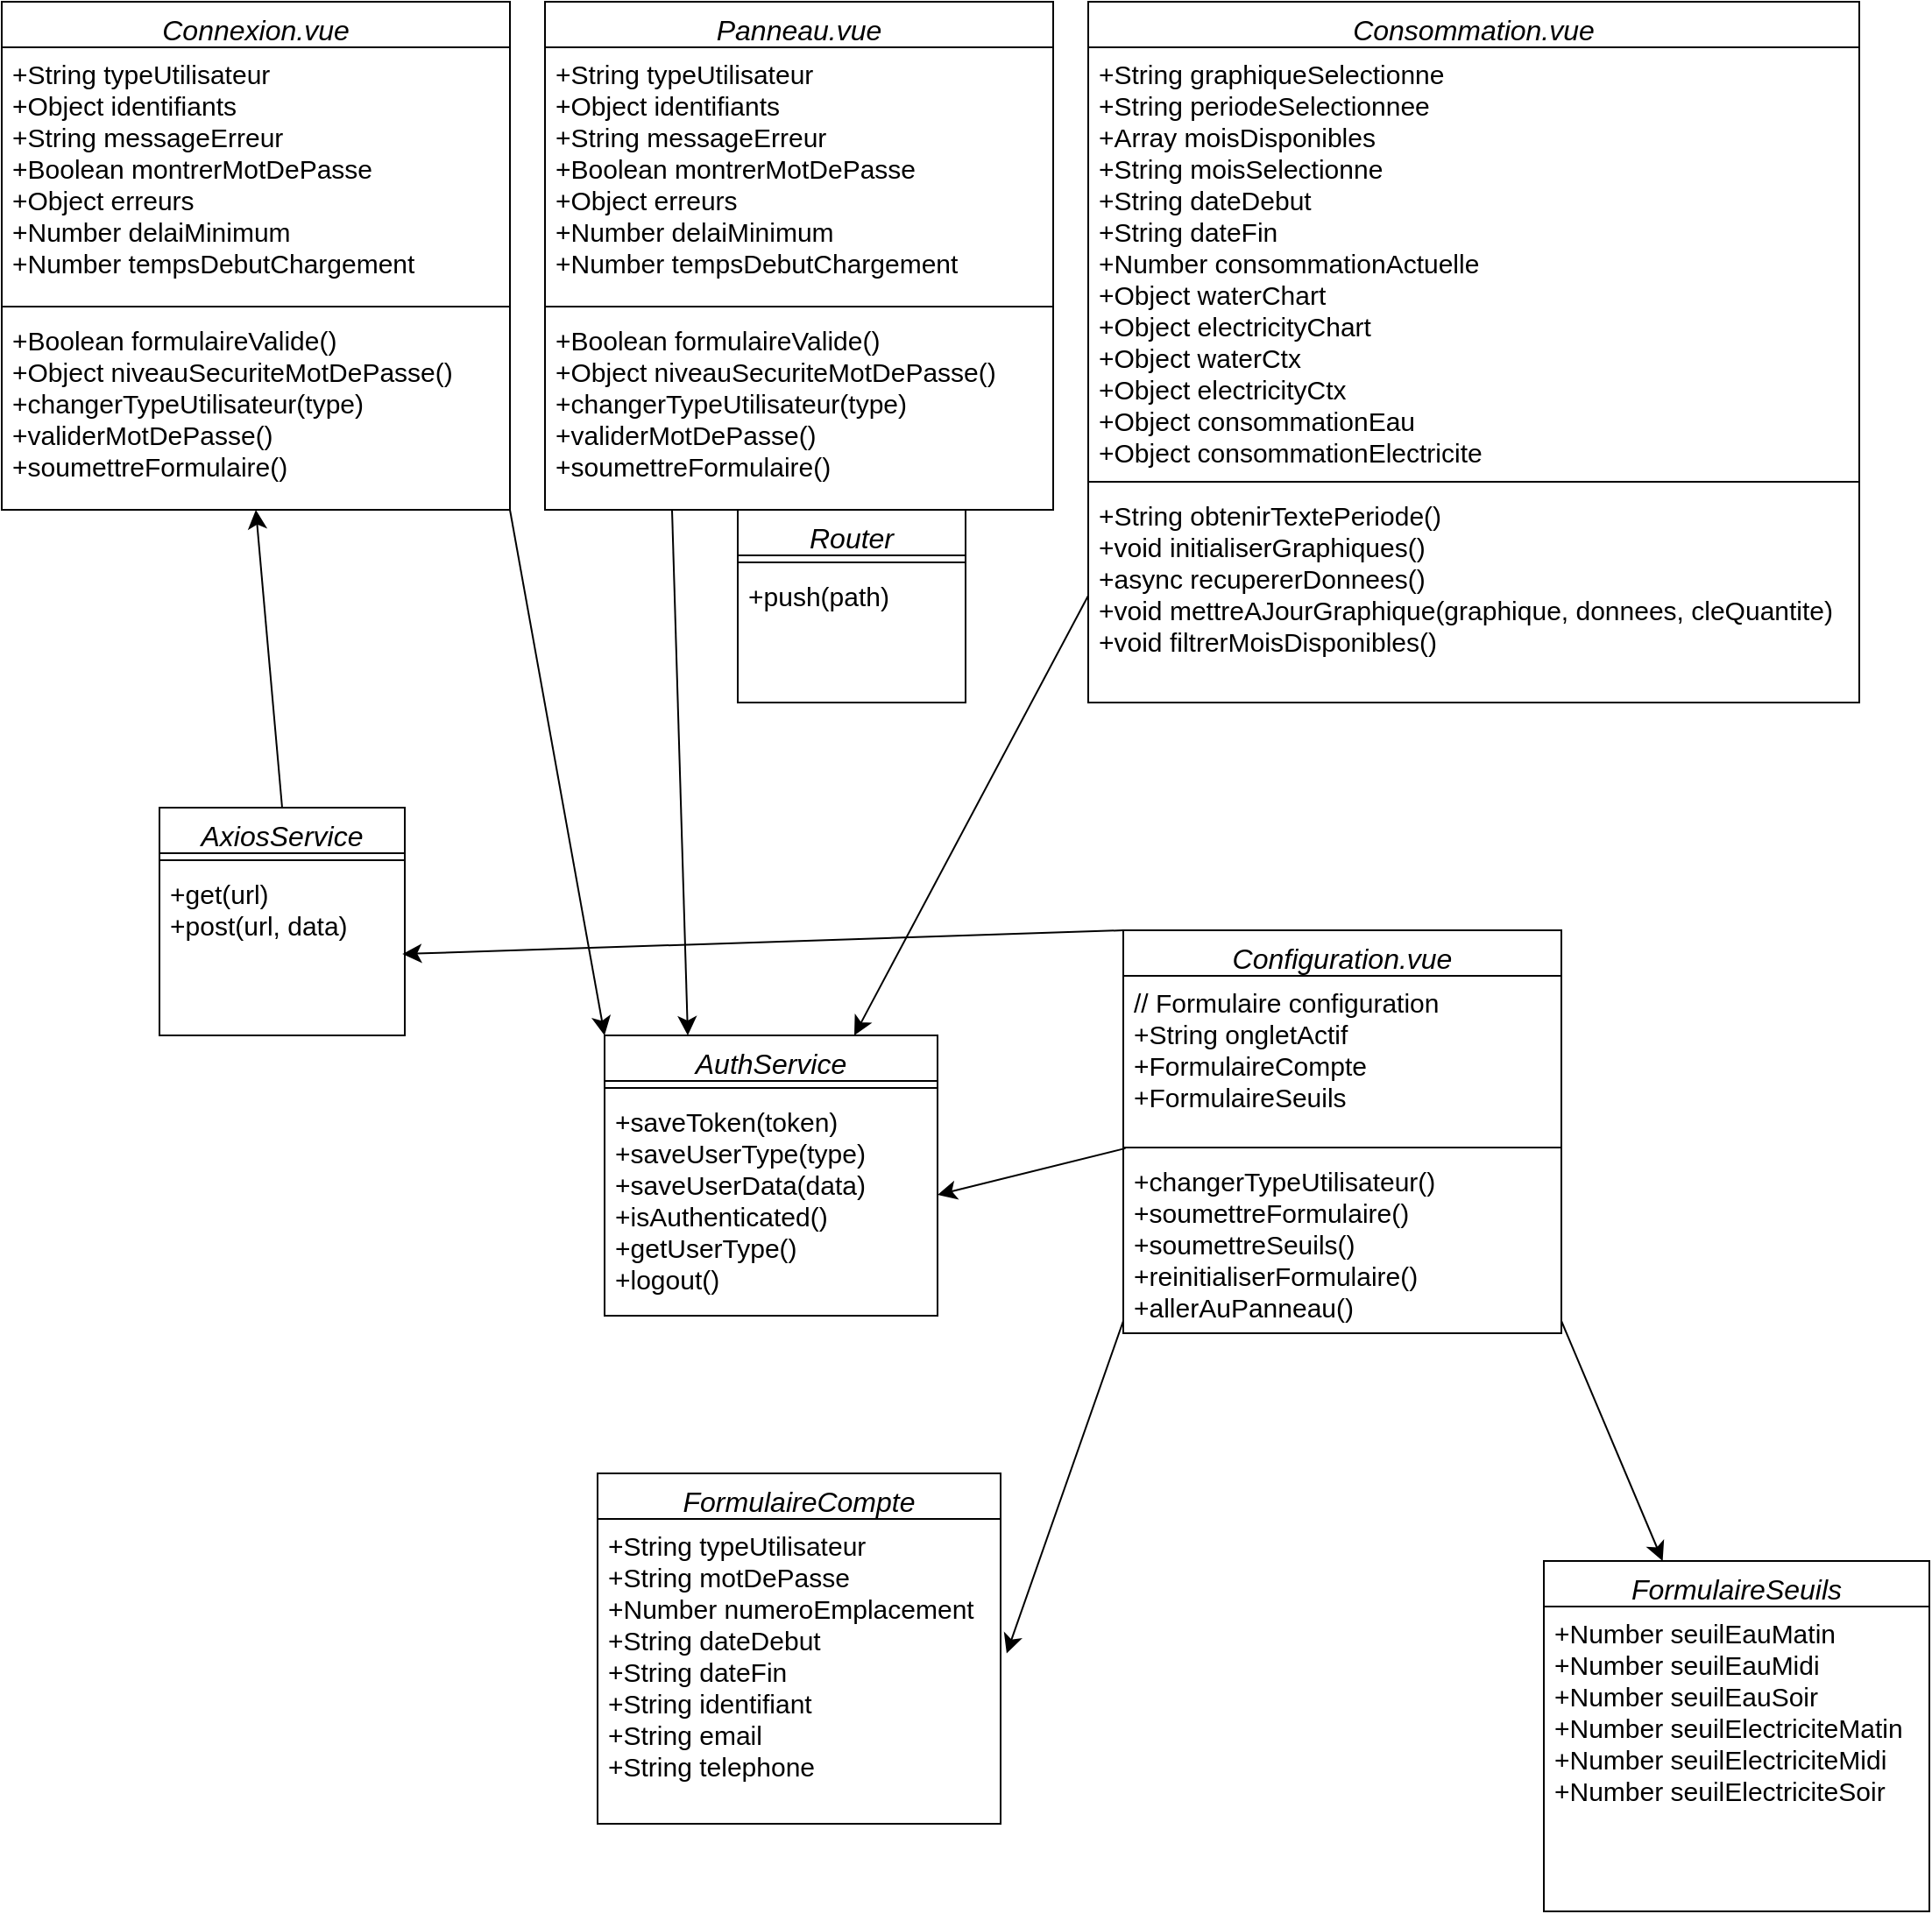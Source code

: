 <mxfile version="26.2.14">
  <diagram id="C5RBs43oDa-KdzZeNtuy" name="Page-1">
    <mxGraphModel dx="1637" dy="1603" grid="1" gridSize="10" guides="1" tooltips="1" connect="1" arrows="1" fold="1" page="1" pageScale="1" pageWidth="827" pageHeight="1169" math="0" shadow="0">
      <root>
        <mxCell id="WIyWlLk6GJQsqaUBKTNV-0" />
        <mxCell id="WIyWlLk6GJQsqaUBKTNV-1" parent="WIyWlLk6GJQsqaUBKTNV-0" />
        <mxCell id="jEvJ2ewWGz1gbq8sbJe9-20" style="edgeStyle=none;curved=1;rounded=0;orthogonalLoop=1;jettySize=auto;html=1;exitX=1;exitY=1;exitDx=0;exitDy=0;fontSize=12;startSize=8;endSize=8;entryX=0;entryY=0;entryDx=0;entryDy=0;" edge="1" parent="WIyWlLk6GJQsqaUBKTNV-1" source="zkfFHV4jXpPFQw0GAbJ--0" target="jEvJ2ewWGz1gbq8sbJe9-3">
          <mxGeometry relative="1" as="geometry">
            <mxPoint x="480" y="520" as="targetPoint" />
          </mxGeometry>
        </mxCell>
        <mxCell id="zkfFHV4jXpPFQw0GAbJ--0" value="Connexion.vue" style="swimlane;fontStyle=2;align=center;verticalAlign=top;childLayout=stackLayout;horizontal=1;startSize=26;horizontalStack=0;resizeParent=1;resizeLast=0;collapsible=1;marginBottom=0;rounded=0;shadow=0;strokeWidth=1;fontSize=16;" parent="WIyWlLk6GJQsqaUBKTNV-1" vertex="1">
          <mxGeometry x="70" y="50" width="290" height="290" as="geometry">
            <mxRectangle x="220" y="120" width="160" height="26" as="alternateBounds" />
          </mxGeometry>
        </mxCell>
        <mxCell id="zkfFHV4jXpPFQw0GAbJ--3" value="+String typeUtilisateur&#xa;+Object identifiants&#xa;+String messageErreur&#xa;+Boolean montrerMotDePasse&#xa;+Object erreurs&#xa;+Number delaiMinimum&#xa;+Number tempsDebutChargement" style="text;align=left;verticalAlign=top;spacingLeft=4;spacingRight=4;overflow=hidden;rotatable=0;points=[[0,0.5],[1,0.5]];portConstraint=eastwest;rounded=0;shadow=0;html=0;fontSize=15;" parent="zkfFHV4jXpPFQw0GAbJ--0" vertex="1">
          <mxGeometry y="26" width="290" height="144" as="geometry" />
        </mxCell>
        <mxCell id="zkfFHV4jXpPFQw0GAbJ--4" value="" style="line;html=1;strokeWidth=1;align=left;verticalAlign=middle;spacingTop=-1;spacingLeft=3;spacingRight=3;rotatable=0;labelPosition=right;points=[];portConstraint=eastwest;" parent="zkfFHV4jXpPFQw0GAbJ--0" vertex="1">
          <mxGeometry y="170" width="290" height="8" as="geometry" />
        </mxCell>
        <mxCell id="jEvJ2ewWGz1gbq8sbJe9-2" value="+Boolean formulaireValide()&#xa;+Object niveauSecuriteMotDePasse()&#xa;+changerTypeUtilisateur(type)&#xa;+validerMotDePasse()&#xa;+soumettreFormulaire()&#xa;&#xa;" style="text;align=left;verticalAlign=top;spacingLeft=4;spacingRight=4;overflow=hidden;rotatable=0;points=[[0,0.5],[1,0.5]];portConstraint=eastwest;rounded=0;shadow=0;html=0;fontSize=15;" vertex="1" parent="zkfFHV4jXpPFQw0GAbJ--0">
          <mxGeometry y="178" width="290" height="102" as="geometry" />
        </mxCell>
        <mxCell id="jEvJ2ewWGz1gbq8sbJe9-27" style="edgeStyle=none;curved=1;rounded=0;orthogonalLoop=1;jettySize=auto;html=1;exitX=0;exitY=0.5;exitDx=0;exitDy=0;fontSize=12;startSize=8;endSize=8;entryX=0.75;entryY=0;entryDx=0;entryDy=0;" edge="1" parent="WIyWlLk6GJQsqaUBKTNV-1" source="jEvJ2ewWGz1gbq8sbJe9-19" target="jEvJ2ewWGz1gbq8sbJe9-3">
          <mxGeometry relative="1" as="geometry">
            <mxPoint x="560" y="420" as="targetPoint" />
          </mxGeometry>
        </mxCell>
        <mxCell id="jEvJ2ewWGz1gbq8sbJe9-3" value="AuthService" style="swimlane;fontStyle=2;align=center;verticalAlign=top;childLayout=stackLayout;horizontal=1;startSize=26;horizontalStack=0;resizeParent=1;resizeLast=0;collapsible=1;marginBottom=0;rounded=0;shadow=0;strokeWidth=1;fontSize=16;" vertex="1" parent="WIyWlLk6GJQsqaUBKTNV-1">
          <mxGeometry x="414" y="640" width="190" height="160" as="geometry">
            <mxRectangle x="220" y="120" width="160" height="26" as="alternateBounds" />
          </mxGeometry>
        </mxCell>
        <mxCell id="jEvJ2ewWGz1gbq8sbJe9-5" value="" style="line;html=1;strokeWidth=1;align=left;verticalAlign=middle;spacingTop=-1;spacingLeft=3;spacingRight=3;rotatable=0;labelPosition=right;points=[];portConstraint=eastwest;" vertex="1" parent="jEvJ2ewWGz1gbq8sbJe9-3">
          <mxGeometry y="26" width="190" height="8" as="geometry" />
        </mxCell>
        <mxCell id="jEvJ2ewWGz1gbq8sbJe9-4" value="+saveToken(token)&#xa;+saveUserType(type)&#xa;+saveUserData(data)&#xa;+isAuthenticated()&#xa;+getUserType()&#xa;+logout()" style="text;align=left;verticalAlign=top;spacingLeft=4;spacingRight=4;overflow=hidden;rotatable=0;points=[[0,0.5],[1,0.5]];portConstraint=eastwest;rounded=0;shadow=0;html=0;fontSize=15;" vertex="1" parent="jEvJ2ewWGz1gbq8sbJe9-3">
          <mxGeometry y="34" width="190" height="114" as="geometry" />
        </mxCell>
        <mxCell id="jEvJ2ewWGz1gbq8sbJe9-26" style="edgeStyle=none;curved=1;rounded=0;orthogonalLoop=1;jettySize=auto;html=1;exitX=0.5;exitY=0;exitDx=0;exitDy=0;entryX=0.5;entryY=1;entryDx=0;entryDy=0;fontSize=12;startSize=8;endSize=8;" edge="1" parent="WIyWlLk6GJQsqaUBKTNV-1" source="jEvJ2ewWGz1gbq8sbJe9-7" target="zkfFHV4jXpPFQw0GAbJ--0">
          <mxGeometry relative="1" as="geometry" />
        </mxCell>
        <mxCell id="jEvJ2ewWGz1gbq8sbJe9-7" value="AxiosService" style="swimlane;fontStyle=2;align=center;verticalAlign=top;childLayout=stackLayout;horizontal=1;startSize=26;horizontalStack=0;resizeParent=1;resizeLast=0;collapsible=1;marginBottom=0;rounded=0;shadow=0;strokeWidth=1;fontSize=16;" vertex="1" parent="WIyWlLk6GJQsqaUBKTNV-1">
          <mxGeometry x="160" y="510" width="140" height="130" as="geometry">
            <mxRectangle x="220" y="120" width="160" height="26" as="alternateBounds" />
          </mxGeometry>
        </mxCell>
        <mxCell id="jEvJ2ewWGz1gbq8sbJe9-8" value="" style="line;html=1;strokeWidth=1;align=left;verticalAlign=middle;spacingTop=-1;spacingLeft=3;spacingRight=3;rotatable=0;labelPosition=right;points=[];portConstraint=eastwest;" vertex="1" parent="jEvJ2ewWGz1gbq8sbJe9-7">
          <mxGeometry y="26" width="140" height="8" as="geometry" />
        </mxCell>
        <mxCell id="jEvJ2ewWGz1gbq8sbJe9-9" value="+get(url)&#xa;+post(url, data)" style="text;align=left;verticalAlign=top;spacingLeft=4;spacingRight=4;overflow=hidden;rotatable=0;points=[[0,0.5],[1,0.5]];portConstraint=eastwest;rounded=0;shadow=0;html=0;fontSize=15;" vertex="1" parent="jEvJ2ewWGz1gbq8sbJe9-7">
          <mxGeometry y="34" width="140" height="76" as="geometry" />
        </mxCell>
        <mxCell id="jEvJ2ewWGz1gbq8sbJe9-10" value="Router" style="swimlane;fontStyle=2;align=center;verticalAlign=top;childLayout=stackLayout;horizontal=1;startSize=26;horizontalStack=0;resizeParent=1;resizeLast=0;collapsible=1;marginBottom=0;rounded=0;shadow=0;strokeWidth=1;fontSize=16;" vertex="1" parent="WIyWlLk6GJQsqaUBKTNV-1">
          <mxGeometry x="490" y="340" width="130" height="110" as="geometry">
            <mxRectangle x="220" y="120" width="160" height="26" as="alternateBounds" />
          </mxGeometry>
        </mxCell>
        <mxCell id="jEvJ2ewWGz1gbq8sbJe9-11" value="" style="line;html=1;strokeWidth=1;align=left;verticalAlign=middle;spacingTop=-1;spacingLeft=3;spacingRight=3;rotatable=0;labelPosition=right;points=[];portConstraint=eastwest;" vertex="1" parent="jEvJ2ewWGz1gbq8sbJe9-10">
          <mxGeometry y="26" width="130" height="8" as="geometry" />
        </mxCell>
        <mxCell id="jEvJ2ewWGz1gbq8sbJe9-12" value="+push(path)" style="text;align=left;verticalAlign=top;spacingLeft=4;spacingRight=4;overflow=hidden;rotatable=0;points=[[0,0.5],[1,0.5]];portConstraint=eastwest;rounded=0;shadow=0;html=0;fontSize=15;" vertex="1" parent="jEvJ2ewWGz1gbq8sbJe9-10">
          <mxGeometry y="34" width="130" height="76" as="geometry" />
        </mxCell>
        <mxCell id="jEvJ2ewWGz1gbq8sbJe9-16" value="Consommation.vue" style="swimlane;fontStyle=2;align=center;verticalAlign=top;childLayout=stackLayout;horizontal=1;startSize=26;horizontalStack=0;resizeParent=1;resizeLast=0;collapsible=1;marginBottom=0;rounded=0;shadow=0;strokeWidth=1;fontSize=16;" vertex="1" parent="WIyWlLk6GJQsqaUBKTNV-1">
          <mxGeometry x="690" y="50" width="440" height="400" as="geometry">
            <mxRectangle x="220" y="120" width="160" height="26" as="alternateBounds" />
          </mxGeometry>
        </mxCell>
        <mxCell id="jEvJ2ewWGz1gbq8sbJe9-17" value="+String graphiqueSelectionne&#xa;+String periodeSelectionnee&#xa;+Array moisDisponibles&#xa;+String moisSelectionne&#xa;+String dateDebut&#xa;+String dateFin&#xa;+Number consommationActuelle&#xa;+Object waterChart&#xa;+Object electricityChart&#xa;+Object waterCtx&#xa;+Object electricityCtx&#xa;+Object consommationEau&#xa;+Object consommationElectricite" style="text;align=left;verticalAlign=top;spacingLeft=4;spacingRight=4;overflow=hidden;rotatable=0;points=[[0,0.5],[1,0.5]];portConstraint=eastwest;rounded=0;shadow=0;html=0;fontSize=15;" vertex="1" parent="jEvJ2ewWGz1gbq8sbJe9-16">
          <mxGeometry y="26" width="440" height="244" as="geometry" />
        </mxCell>
        <mxCell id="jEvJ2ewWGz1gbq8sbJe9-18" value="" style="line;html=1;strokeWidth=1;align=left;verticalAlign=middle;spacingTop=-1;spacingLeft=3;spacingRight=3;rotatable=0;labelPosition=right;points=[];portConstraint=eastwest;" vertex="1" parent="jEvJ2ewWGz1gbq8sbJe9-16">
          <mxGeometry y="270" width="440" height="8" as="geometry" />
        </mxCell>
        <mxCell id="jEvJ2ewWGz1gbq8sbJe9-19" value="+String obtenirTextePeriode()&#xa;+void initialiserGraphiques()&#xa;+async recupererDonnees()&#xa;+void mettreAJourGraphique(graphique, donnees, cleQuantite)&#xa;+void filtrerMoisDisponibles()" style="text;align=left;verticalAlign=top;spacingLeft=4;spacingRight=4;overflow=hidden;rotatable=0;points=[[0,0.5],[1,0.5]];portConstraint=eastwest;rounded=0;shadow=0;html=0;fontSize=15;" vertex="1" parent="jEvJ2ewWGz1gbq8sbJe9-16">
          <mxGeometry y="278" width="440" height="122" as="geometry" />
        </mxCell>
        <mxCell id="jEvJ2ewWGz1gbq8sbJe9-21" value="Panneau.vue" style="swimlane;fontStyle=2;align=center;verticalAlign=top;childLayout=stackLayout;horizontal=1;startSize=26;horizontalStack=0;resizeParent=1;resizeLast=0;collapsible=1;marginBottom=0;rounded=0;shadow=0;strokeWidth=1;fontSize=16;" vertex="1" parent="WIyWlLk6GJQsqaUBKTNV-1">
          <mxGeometry x="380" y="50" width="290" height="290" as="geometry">
            <mxRectangle x="220" y="120" width="160" height="26" as="alternateBounds" />
          </mxGeometry>
        </mxCell>
        <mxCell id="jEvJ2ewWGz1gbq8sbJe9-22" value="+String typeUtilisateur&#xa;+Object identifiants&#xa;+String messageErreur&#xa;+Boolean montrerMotDePasse&#xa;+Object erreurs&#xa;+Number delaiMinimum&#xa;+Number tempsDebutChargement" style="text;align=left;verticalAlign=top;spacingLeft=4;spacingRight=4;overflow=hidden;rotatable=0;points=[[0,0.5],[1,0.5]];portConstraint=eastwest;rounded=0;shadow=0;html=0;fontSize=15;" vertex="1" parent="jEvJ2ewWGz1gbq8sbJe9-21">
          <mxGeometry y="26" width="290" height="144" as="geometry" />
        </mxCell>
        <mxCell id="jEvJ2ewWGz1gbq8sbJe9-23" value="" style="line;html=1;strokeWidth=1;align=left;verticalAlign=middle;spacingTop=-1;spacingLeft=3;spacingRight=3;rotatable=0;labelPosition=right;points=[];portConstraint=eastwest;" vertex="1" parent="jEvJ2ewWGz1gbq8sbJe9-21">
          <mxGeometry y="170" width="290" height="8" as="geometry" />
        </mxCell>
        <mxCell id="jEvJ2ewWGz1gbq8sbJe9-24" value="+Boolean formulaireValide()&#xa;+Object niveauSecuriteMotDePasse()&#xa;+changerTypeUtilisateur(type)&#xa;+validerMotDePasse()&#xa;+soumettreFormulaire()&#xa;&#xa;" style="text;align=left;verticalAlign=top;spacingLeft=4;spacingRight=4;overflow=hidden;rotatable=0;points=[[0,0.5],[1,0.5]];portConstraint=eastwest;rounded=0;shadow=0;html=0;fontSize=15;" vertex="1" parent="jEvJ2ewWGz1gbq8sbJe9-21">
          <mxGeometry y="178" width="290" height="102" as="geometry" />
        </mxCell>
        <mxCell id="jEvJ2ewWGz1gbq8sbJe9-25" style="edgeStyle=none;curved=1;rounded=0;orthogonalLoop=1;jettySize=auto;html=1;exitX=0.25;exitY=1;exitDx=0;exitDy=0;entryX=0.25;entryY=0;entryDx=0;entryDy=0;fontSize=12;startSize=8;endSize=8;" edge="1" parent="WIyWlLk6GJQsqaUBKTNV-1" source="jEvJ2ewWGz1gbq8sbJe9-21" target="jEvJ2ewWGz1gbq8sbJe9-3">
          <mxGeometry relative="1" as="geometry" />
        </mxCell>
        <mxCell id="jEvJ2ewWGz1gbq8sbJe9-51" style="edgeStyle=none;curved=1;rounded=0;orthogonalLoop=1;jettySize=auto;html=1;exitX=0.005;exitY=-0.038;exitDx=0;exitDy=0;fontSize=12;startSize=8;endSize=8;entryX=1;entryY=0.5;entryDx=0;entryDy=0;exitPerimeter=0;" edge="1" parent="WIyWlLk6GJQsqaUBKTNV-1" source="jEvJ2ewWGz1gbq8sbJe9-32" target="jEvJ2ewWGz1gbq8sbJe9-4">
          <mxGeometry relative="1" as="geometry">
            <mxPoint x="525.286" y="650" as="targetPoint" />
          </mxGeometry>
        </mxCell>
        <mxCell id="jEvJ2ewWGz1gbq8sbJe9-28" value="Configuration.vue" style="swimlane;fontStyle=2;align=center;verticalAlign=top;childLayout=stackLayout;horizontal=1;startSize=26;horizontalStack=0;resizeParent=1;resizeLast=0;collapsible=1;marginBottom=0;rounded=0;shadow=0;strokeWidth=1;fontSize=16;" vertex="1" parent="WIyWlLk6GJQsqaUBKTNV-1">
          <mxGeometry x="710" y="580" width="250" height="230" as="geometry">
            <mxRectangle x="220" y="120" width="160" height="26" as="alternateBounds" />
          </mxGeometry>
        </mxCell>
        <mxCell id="jEvJ2ewWGz1gbq8sbJe9-29" value="// Formulaire configuration&#xa;+String ongletActif&#xa;+FormulaireCompte&#xa;+FormulaireSeuils" style="text;align=left;verticalAlign=top;spacingLeft=4;spacingRight=4;overflow=hidden;rotatable=0;points=[[0,0.5],[1,0.5]];portConstraint=eastwest;rounded=0;shadow=0;html=0;fontSize=15;" vertex="1" parent="jEvJ2ewWGz1gbq8sbJe9-28">
          <mxGeometry y="26" width="250" height="94" as="geometry" />
        </mxCell>
        <mxCell id="jEvJ2ewWGz1gbq8sbJe9-30" value="" style="line;html=1;strokeWidth=1;align=left;verticalAlign=middle;spacingTop=-1;spacingLeft=3;spacingRight=3;rotatable=0;labelPosition=right;points=[];portConstraint=eastwest;" vertex="1" parent="jEvJ2ewWGz1gbq8sbJe9-28">
          <mxGeometry y="120" width="250" height="8" as="geometry" />
        </mxCell>
        <mxCell id="jEvJ2ewWGz1gbq8sbJe9-32" value="+changerTypeUtilisateur()&#xa;+soumettreFormulaire()&#xa;+soumettreSeuils()&#xa;+reinitialiserFormulaire()&#xa;+allerAuPanneau()" style="text;align=left;verticalAlign=top;spacingLeft=4;spacingRight=4;overflow=hidden;rotatable=0;points=[[0,0.5],[1,0.5]];portConstraint=eastwest;rounded=0;shadow=0;html=0;fontSize=15;" vertex="1" parent="jEvJ2ewWGz1gbq8sbJe9-28">
          <mxGeometry y="128" width="250" height="94" as="geometry" />
        </mxCell>
        <mxCell id="jEvJ2ewWGz1gbq8sbJe9-34" value="&#xa;&#xa;&#xa;" style="text;align=left;verticalAlign=top;spacingLeft=4;spacingRight=4;overflow=hidden;rotatable=0;points=[[0,0.5],[1,0.5]];portConstraint=eastwest;rounded=0;shadow=0;html=0;fontSize=15;" vertex="1" parent="jEvJ2ewWGz1gbq8sbJe9-28">
          <mxGeometry y="222" width="250" height="2" as="geometry" />
        </mxCell>
        <mxCell id="jEvJ2ewWGz1gbq8sbJe9-35" value="FormulaireCompte" style="swimlane;fontStyle=2;align=center;verticalAlign=top;childLayout=stackLayout;horizontal=1;startSize=26;horizontalStack=0;resizeParent=1;resizeLast=0;collapsible=1;marginBottom=0;rounded=0;shadow=0;strokeWidth=1;fontSize=16;" vertex="1" parent="WIyWlLk6GJQsqaUBKTNV-1">
          <mxGeometry x="410" y="890" width="230" height="200" as="geometry">
            <mxRectangle x="220" y="120" width="160" height="26" as="alternateBounds" />
          </mxGeometry>
        </mxCell>
        <mxCell id="jEvJ2ewWGz1gbq8sbJe9-36" value="+String typeUtilisateur&#xa;+String motDePasse&#xa;+Number numeroEmplacement&#xa;+String dateDebut&#xa;+String dateFin&#xa;+String identifiant&#xa;+String email&#xa;+String telephone" style="text;align=left;verticalAlign=top;spacingLeft=4;spacingRight=4;overflow=hidden;rotatable=0;points=[[0,0.5],[1,0.5]];portConstraint=eastwest;rounded=0;shadow=0;html=0;fontSize=15;" vertex="1" parent="jEvJ2ewWGz1gbq8sbJe9-35">
          <mxGeometry y="26" width="230" height="174" as="geometry" />
        </mxCell>
        <mxCell id="jEvJ2ewWGz1gbq8sbJe9-46" value="FormulaireSeuils" style="swimlane;fontStyle=2;align=center;verticalAlign=top;childLayout=stackLayout;horizontal=1;startSize=26;horizontalStack=0;resizeParent=1;resizeLast=0;collapsible=1;marginBottom=0;rounded=0;shadow=0;strokeWidth=1;fontSize=16;" vertex="1" parent="WIyWlLk6GJQsqaUBKTNV-1">
          <mxGeometry x="950" y="940" width="220" height="200" as="geometry">
            <mxRectangle x="220" y="120" width="160" height="26" as="alternateBounds" />
          </mxGeometry>
        </mxCell>
        <mxCell id="jEvJ2ewWGz1gbq8sbJe9-47" value="+Number seuilEauMatin&#xa;+Number seuilEauMidi&#xa;+Number seuilEauSoir&#xa;+Number seuilElectriciteMatin&#xa;+Number seuilElectriciteMidi&#xa;+Number seuilElectriciteSoir" style="text;align=left;verticalAlign=top;spacingLeft=4;spacingRight=4;overflow=hidden;rotatable=0;points=[[0,0.5],[1,0.5]];portConstraint=eastwest;rounded=0;shadow=0;html=0;fontSize=15;" vertex="1" parent="jEvJ2ewWGz1gbq8sbJe9-46">
          <mxGeometry y="26" width="220" height="124" as="geometry" />
        </mxCell>
        <mxCell id="jEvJ2ewWGz1gbq8sbJe9-49" style="edgeStyle=none;curved=1;rounded=0;orthogonalLoop=1;jettySize=auto;html=1;exitX=1;exitY=0.5;exitDx=0;exitDy=0;fontSize=12;startSize=8;endSize=8;" edge="1" parent="WIyWlLk6GJQsqaUBKTNV-1" source="jEvJ2ewWGz1gbq8sbJe9-34" target="jEvJ2ewWGz1gbq8sbJe9-46">
          <mxGeometry relative="1" as="geometry" />
        </mxCell>
        <mxCell id="jEvJ2ewWGz1gbq8sbJe9-50" style="edgeStyle=none;curved=1;rounded=0;orthogonalLoop=1;jettySize=auto;html=1;exitX=0;exitY=0.5;exitDx=0;exitDy=0;entryX=1.015;entryY=0.441;entryDx=0;entryDy=0;fontSize=12;startSize=8;endSize=8;entryPerimeter=0;" edge="1" parent="WIyWlLk6GJQsqaUBKTNV-1" source="jEvJ2ewWGz1gbq8sbJe9-34" target="jEvJ2ewWGz1gbq8sbJe9-36">
          <mxGeometry relative="1" as="geometry" />
        </mxCell>
        <mxCell id="jEvJ2ewWGz1gbq8sbJe9-52" style="edgeStyle=none;curved=1;rounded=0;orthogonalLoop=1;jettySize=auto;html=1;exitX=0;exitY=0;exitDx=0;exitDy=0;entryX=0.99;entryY=0.652;entryDx=0;entryDy=0;entryPerimeter=0;fontSize=12;startSize=8;endSize=8;" edge="1" parent="WIyWlLk6GJQsqaUBKTNV-1" source="jEvJ2ewWGz1gbq8sbJe9-28" target="jEvJ2ewWGz1gbq8sbJe9-9">
          <mxGeometry relative="1" as="geometry" />
        </mxCell>
      </root>
    </mxGraphModel>
  </diagram>
</mxfile>
